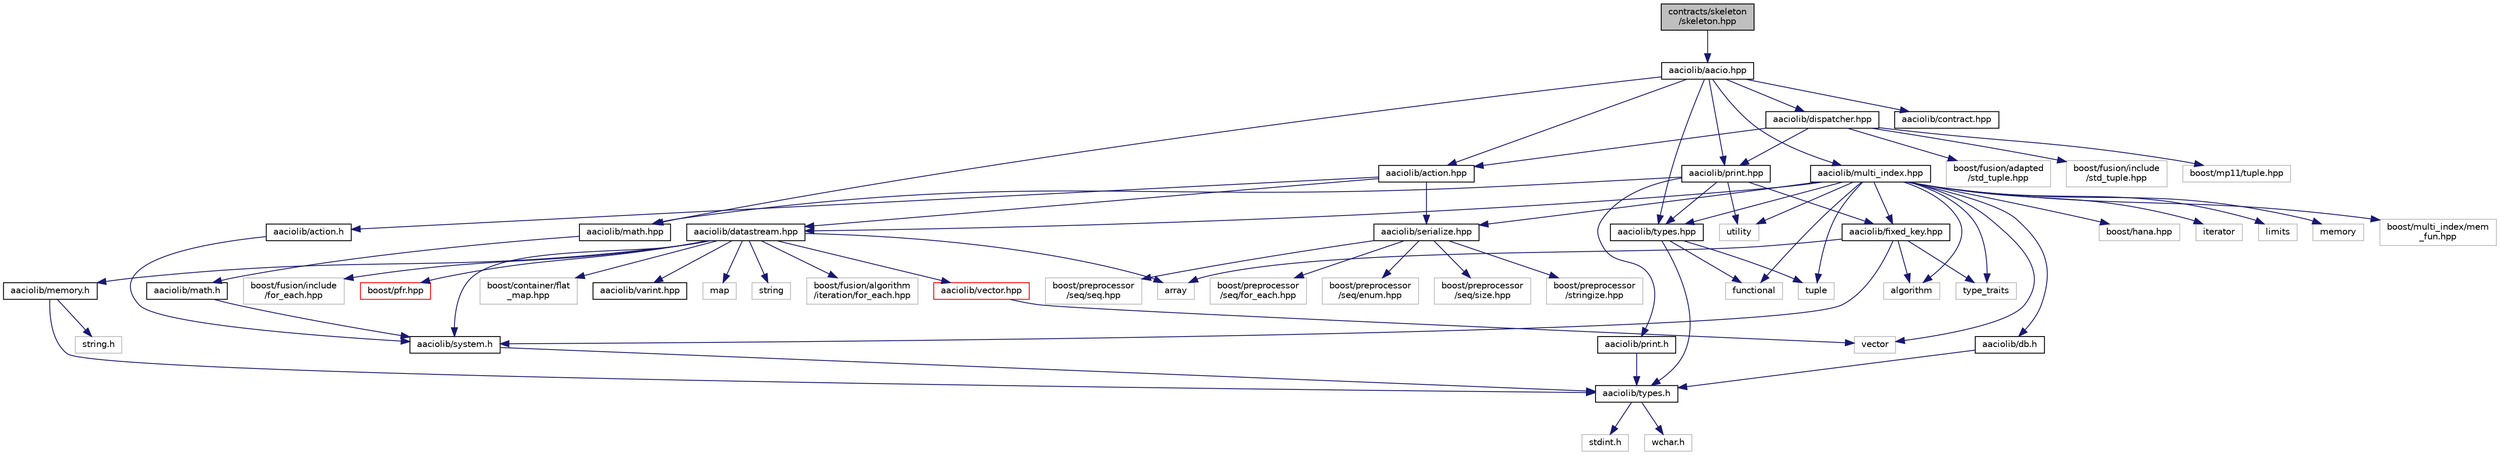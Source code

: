 digraph "contracts/skeleton/skeleton.hpp"
{
  edge [fontname="Helvetica",fontsize="10",labelfontname="Helvetica",labelfontsize="10"];
  node [fontname="Helvetica",fontsize="10",shape=record];
  Node0 [label="contracts/skeleton\l/skeleton.hpp",height=0.2,width=0.4,color="black", fillcolor="grey75", style="filled", fontcolor="black"];
  Node0 -> Node1 [color="midnightblue",fontsize="10",style="solid",fontname="Helvetica"];
  Node1 [label="aaciolib/aacio.hpp",height=0.2,width=0.4,color="black", fillcolor="white", style="filled",URL="$aacio_8hpp.html"];
  Node1 -> Node2 [color="midnightblue",fontsize="10",style="solid",fontname="Helvetica"];
  Node2 [label="aaciolib/types.hpp",height=0.2,width=0.4,color="black", fillcolor="white", style="filled",URL="$contracts_2aaciolib_2types_8hpp.html"];
  Node2 -> Node3 [color="midnightblue",fontsize="10",style="solid",fontname="Helvetica"];
  Node3 [label="aaciolib/types.h",height=0.2,width=0.4,color="black", fillcolor="white", style="filled",URL="$contracts_2aaciolib_2types_8h.html"];
  Node3 -> Node4 [color="midnightblue",fontsize="10",style="solid",fontname="Helvetica"];
  Node4 [label="stdint.h",height=0.2,width=0.4,color="grey75", fillcolor="white", style="filled"];
  Node3 -> Node5 [color="midnightblue",fontsize="10",style="solid",fontname="Helvetica"];
  Node5 [label="wchar.h",height=0.2,width=0.4,color="grey75", fillcolor="white", style="filled"];
  Node2 -> Node6 [color="midnightblue",fontsize="10",style="solid",fontname="Helvetica"];
  Node6 [label="functional",height=0.2,width=0.4,color="grey75", fillcolor="white", style="filled"];
  Node2 -> Node7 [color="midnightblue",fontsize="10",style="solid",fontname="Helvetica"];
  Node7 [label="tuple",height=0.2,width=0.4,color="grey75", fillcolor="white", style="filled"];
  Node1 -> Node8 [color="midnightblue",fontsize="10",style="solid",fontname="Helvetica"];
  Node8 [label="aaciolib/action.hpp",height=0.2,width=0.4,color="black", fillcolor="white", style="filled",URL="$action_8hpp.html"];
  Node8 -> Node9 [color="midnightblue",fontsize="10",style="solid",fontname="Helvetica"];
  Node9 [label="aaciolib/action.h",height=0.2,width=0.4,color="black", fillcolor="white", style="filled",URL="$action_8h.html"];
  Node9 -> Node10 [color="midnightblue",fontsize="10",style="solid",fontname="Helvetica"];
  Node10 [label="aaciolib/system.h",height=0.2,width=0.4,color="black", fillcolor="white", style="filled",URL="$system_8h.html"];
  Node10 -> Node3 [color="midnightblue",fontsize="10",style="solid",fontname="Helvetica"];
  Node8 -> Node11 [color="midnightblue",fontsize="10",style="solid",fontname="Helvetica"];
  Node11 [label="aaciolib/datastream.hpp",height=0.2,width=0.4,color="black", fillcolor="white", style="filled",URL="$contracts_2aaciolib_2datastream_8hpp_source.html"];
  Node11 -> Node10 [color="midnightblue",fontsize="10",style="solid",fontname="Helvetica"];
  Node11 -> Node12 [color="midnightblue",fontsize="10",style="solid",fontname="Helvetica"];
  Node12 [label="aaciolib/memory.h",height=0.2,width=0.4,color="black", fillcolor="white", style="filled",URL="$aaciolib_2memory_8h.html"];
  Node12 -> Node13 [color="midnightblue",fontsize="10",style="solid",fontname="Helvetica"];
  Node13 [label="string.h",height=0.2,width=0.4,color="grey75", fillcolor="white", style="filled"];
  Node12 -> Node3 [color="midnightblue",fontsize="10",style="solid",fontname="Helvetica"];
  Node11 -> Node14 [color="midnightblue",fontsize="10",style="solid",fontname="Helvetica"];
  Node14 [label="aaciolib/vector.hpp",height=0.2,width=0.4,color="red", fillcolor="white", style="filled",URL="$contracts_2aaciolib_2vector_8hpp_source.html"];
  Node14 -> Node29 [color="midnightblue",fontsize="10",style="solid",fontname="Helvetica"];
  Node29 [label="vector",height=0.2,width=0.4,color="grey75", fillcolor="white", style="filled"];
  Node11 -> Node30 [color="midnightblue",fontsize="10",style="solid",fontname="Helvetica"];
  Node30 [label="boost/container/flat\l_map.hpp",height=0.2,width=0.4,color="grey75", fillcolor="white", style="filled"];
  Node11 -> Node31 [color="midnightblue",fontsize="10",style="solid",fontname="Helvetica"];
  Node31 [label="aaciolib/varint.hpp",height=0.2,width=0.4,color="black", fillcolor="white", style="filled",URL="$contracts_2aaciolib_2varint_8hpp.html"];
  Node11 -> Node21 [color="midnightblue",fontsize="10",style="solid",fontname="Helvetica"];
  Node21 [label="array",height=0.2,width=0.4,color="grey75", fillcolor="white", style="filled"];
  Node11 -> Node32 [color="midnightblue",fontsize="10",style="solid",fontname="Helvetica"];
  Node32 [label="map",height=0.2,width=0.4,color="grey75", fillcolor="white", style="filled"];
  Node11 -> Node33 [color="midnightblue",fontsize="10",style="solid",fontname="Helvetica"];
  Node33 [label="string",height=0.2,width=0.4,color="grey75", fillcolor="white", style="filled"];
  Node11 -> Node34 [color="midnightblue",fontsize="10",style="solid",fontname="Helvetica"];
  Node34 [label="boost/fusion/algorithm\l/iteration/for_each.hpp",height=0.2,width=0.4,color="grey75", fillcolor="white", style="filled"];
  Node11 -> Node35 [color="midnightblue",fontsize="10",style="solid",fontname="Helvetica"];
  Node35 [label="boost/fusion/include\l/for_each.hpp",height=0.2,width=0.4,color="grey75", fillcolor="white", style="filled"];
  Node11 -> Node36 [color="midnightblue",fontsize="10",style="solid",fontname="Helvetica"];
  Node36 [label="boost/pfr.hpp",height=0.2,width=0.4,color="red", fillcolor="white", style="filled",URL="$pfr_8hpp.html"];
  Node8 -> Node68 [color="midnightblue",fontsize="10",style="solid",fontname="Helvetica"];
  Node68 [label="aaciolib/serialize.hpp",height=0.2,width=0.4,color="black", fillcolor="white", style="filled",URL="$serialize_8hpp_source.html"];
  Node68 -> Node69 [color="midnightblue",fontsize="10",style="solid",fontname="Helvetica"];
  Node69 [label="boost/preprocessor\l/seq/for_each.hpp",height=0.2,width=0.4,color="grey75", fillcolor="white", style="filled"];
  Node68 -> Node70 [color="midnightblue",fontsize="10",style="solid",fontname="Helvetica"];
  Node70 [label="boost/preprocessor\l/seq/enum.hpp",height=0.2,width=0.4,color="grey75", fillcolor="white", style="filled"];
  Node68 -> Node71 [color="midnightblue",fontsize="10",style="solid",fontname="Helvetica"];
  Node71 [label="boost/preprocessor\l/seq/size.hpp",height=0.2,width=0.4,color="grey75", fillcolor="white", style="filled"];
  Node68 -> Node72 [color="midnightblue",fontsize="10",style="solid",fontname="Helvetica"];
  Node72 [label="boost/preprocessor\l/seq/seq.hpp",height=0.2,width=0.4,color="grey75", fillcolor="white", style="filled"];
  Node68 -> Node73 [color="midnightblue",fontsize="10",style="solid",fontname="Helvetica"];
  Node73 [label="boost/preprocessor\l/stringize.hpp",height=0.2,width=0.4,color="grey75", fillcolor="white", style="filled"];
  Node1 -> Node16 [color="midnightblue",fontsize="10",style="solid",fontname="Helvetica"];
  Node16 [label="aaciolib/print.hpp",height=0.2,width=0.4,color="black", fillcolor="white", style="filled",URL="$print_8hpp.html"];
  Node16 -> Node17 [color="midnightblue",fontsize="10",style="solid",fontname="Helvetica"];
  Node17 [label="aaciolib/print.h",height=0.2,width=0.4,color="black", fillcolor="white", style="filled",URL="$print_8h.html"];
  Node17 -> Node3 [color="midnightblue",fontsize="10",style="solid",fontname="Helvetica"];
  Node16 -> Node2 [color="midnightblue",fontsize="10",style="solid",fontname="Helvetica"];
  Node16 -> Node18 [color="midnightblue",fontsize="10",style="solid",fontname="Helvetica"];
  Node18 [label="aaciolib/math.hpp",height=0.2,width=0.4,color="black", fillcolor="white", style="filled",URL="$math_8hpp.html"];
  Node18 -> Node19 [color="midnightblue",fontsize="10",style="solid",fontname="Helvetica"];
  Node19 [label="aaciolib/math.h",height=0.2,width=0.4,color="black", fillcolor="white", style="filled",URL="$aaciolib_2math_8h.html"];
  Node19 -> Node10 [color="midnightblue",fontsize="10",style="solid",fontname="Helvetica"];
  Node16 -> Node20 [color="midnightblue",fontsize="10",style="solid",fontname="Helvetica"];
  Node20 [label="aaciolib/fixed_key.hpp",height=0.2,width=0.4,color="black", fillcolor="white", style="filled",URL="$contracts_2aaciolib_2fixed__key_8hpp.html"];
  Node20 -> Node21 [color="midnightblue",fontsize="10",style="solid",fontname="Helvetica"];
  Node20 -> Node22 [color="midnightblue",fontsize="10",style="solid",fontname="Helvetica"];
  Node22 [label="algorithm",height=0.2,width=0.4,color="grey75", fillcolor="white", style="filled"];
  Node20 -> Node23 [color="midnightblue",fontsize="10",style="solid",fontname="Helvetica"];
  Node23 [label="type_traits",height=0.2,width=0.4,color="grey75", fillcolor="white", style="filled"];
  Node20 -> Node10 [color="midnightblue",fontsize="10",style="solid",fontname="Helvetica"];
  Node16 -> Node24 [color="midnightblue",fontsize="10",style="solid",fontname="Helvetica"];
  Node24 [label="utility",height=0.2,width=0.4,color="grey75", fillcolor="white", style="filled"];
  Node1 -> Node18 [color="midnightblue",fontsize="10",style="solid",fontname="Helvetica"];
  Node1 -> Node74 [color="midnightblue",fontsize="10",style="solid",fontname="Helvetica"];
  Node74 [label="aaciolib/multi_index.hpp",height=0.2,width=0.4,color="black", fillcolor="white", style="filled",URL="$multi__index_8hpp.html"];
  Node74 -> Node29 [color="midnightblue",fontsize="10",style="solid",fontname="Helvetica"];
  Node74 -> Node7 [color="midnightblue",fontsize="10",style="solid",fontname="Helvetica"];
  Node74 -> Node75 [color="midnightblue",fontsize="10",style="solid",fontname="Helvetica"];
  Node75 [label="boost/hana.hpp",height=0.2,width=0.4,color="grey75", fillcolor="white", style="filled"];
  Node74 -> Node6 [color="midnightblue",fontsize="10",style="solid",fontname="Helvetica"];
  Node74 -> Node24 [color="midnightblue",fontsize="10",style="solid",fontname="Helvetica"];
  Node74 -> Node23 [color="midnightblue",fontsize="10",style="solid",fontname="Helvetica"];
  Node74 -> Node27 [color="midnightblue",fontsize="10",style="solid",fontname="Helvetica"];
  Node27 [label="iterator",height=0.2,width=0.4,color="grey75", fillcolor="white", style="filled"];
  Node74 -> Node76 [color="midnightblue",fontsize="10",style="solid",fontname="Helvetica"];
  Node76 [label="limits",height=0.2,width=0.4,color="grey75", fillcolor="white", style="filled"];
  Node74 -> Node22 [color="midnightblue",fontsize="10",style="solid",fontname="Helvetica"];
  Node74 -> Node28 [color="midnightblue",fontsize="10",style="solid",fontname="Helvetica"];
  Node28 [label="memory",height=0.2,width=0.4,color="grey75", fillcolor="white", style="filled"];
  Node74 -> Node77 [color="midnightblue",fontsize="10",style="solid",fontname="Helvetica"];
  Node77 [label="boost/multi_index/mem\l_fun.hpp",height=0.2,width=0.4,color="grey75", fillcolor="white", style="filled"];
  Node74 -> Node2 [color="midnightblue",fontsize="10",style="solid",fontname="Helvetica"];
  Node74 -> Node68 [color="midnightblue",fontsize="10",style="solid",fontname="Helvetica"];
  Node74 -> Node11 [color="midnightblue",fontsize="10",style="solid",fontname="Helvetica"];
  Node74 -> Node78 [color="midnightblue",fontsize="10",style="solid",fontname="Helvetica"];
  Node78 [label="aaciolib/db.h",height=0.2,width=0.4,color="black", fillcolor="white", style="filled",URL="$db_8h.html",tooltip="Defines C API for interfacing with blockchain database. "];
  Node78 -> Node3 [color="midnightblue",fontsize="10",style="solid",fontname="Helvetica"];
  Node74 -> Node20 [color="midnightblue",fontsize="10",style="solid",fontname="Helvetica"];
  Node1 -> Node79 [color="midnightblue",fontsize="10",style="solid",fontname="Helvetica"];
  Node79 [label="aaciolib/dispatcher.hpp",height=0.2,width=0.4,color="black", fillcolor="white", style="filled",URL="$dispatcher_8hpp_source.html"];
  Node79 -> Node16 [color="midnightblue",fontsize="10",style="solid",fontname="Helvetica"];
  Node79 -> Node8 [color="midnightblue",fontsize="10",style="solid",fontname="Helvetica"];
  Node79 -> Node80 [color="midnightblue",fontsize="10",style="solid",fontname="Helvetica"];
  Node80 [label="boost/fusion/adapted\l/std_tuple.hpp",height=0.2,width=0.4,color="grey75", fillcolor="white", style="filled"];
  Node79 -> Node81 [color="midnightblue",fontsize="10",style="solid",fontname="Helvetica"];
  Node81 [label="boost/fusion/include\l/std_tuple.hpp",height=0.2,width=0.4,color="grey75", fillcolor="white", style="filled"];
  Node79 -> Node82 [color="midnightblue",fontsize="10",style="solid",fontname="Helvetica"];
  Node82 [label="boost/mp11/tuple.hpp",height=0.2,width=0.4,color="grey75", fillcolor="white", style="filled"];
  Node1 -> Node83 [color="midnightblue",fontsize="10",style="solid",fontname="Helvetica"];
  Node83 [label="aaciolib/contract.hpp",height=0.2,width=0.4,color="black", fillcolor="white", style="filled",URL="$contract_8hpp_source.html"];
}

